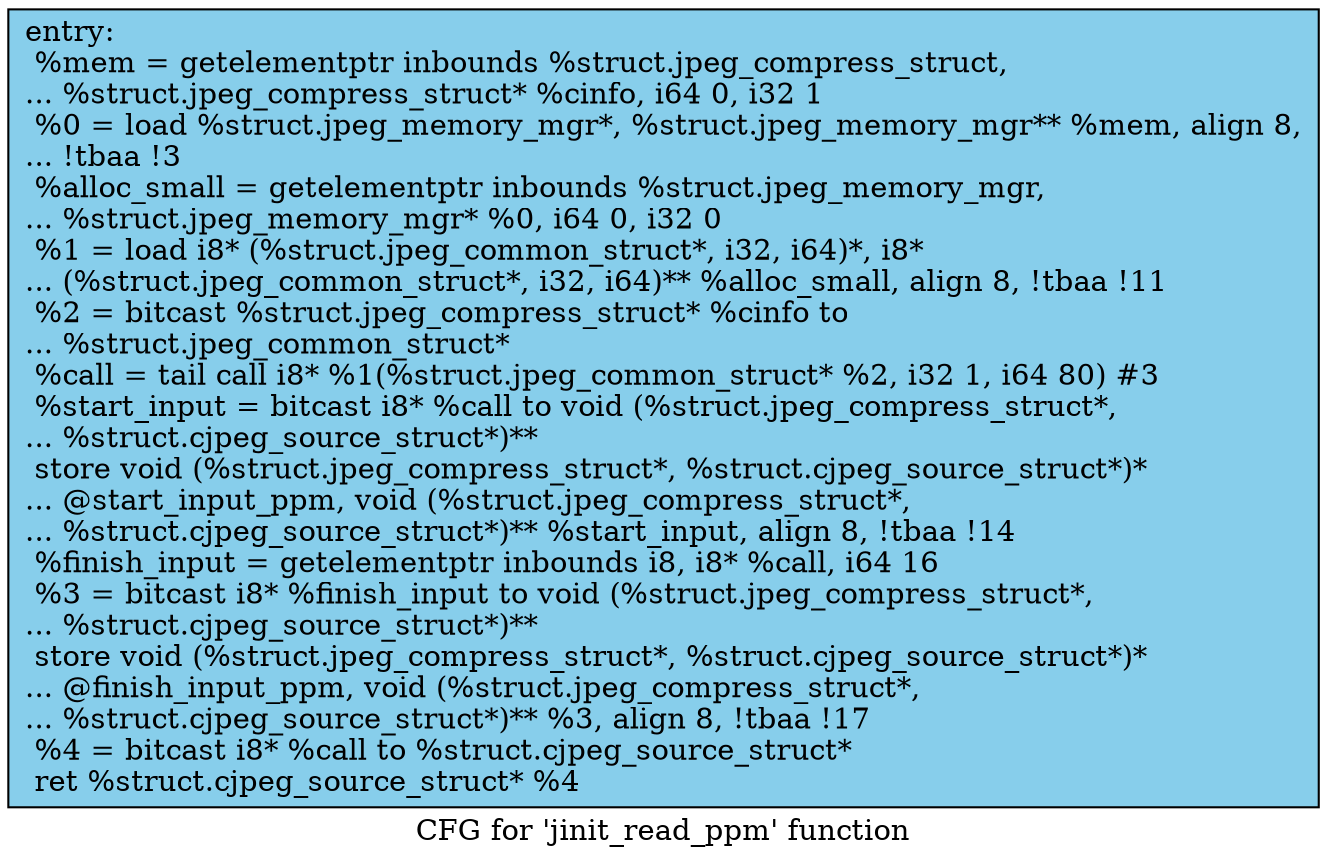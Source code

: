 digraph "CFG for 'jinit_read_ppm' function" {
	label="CFG for 'jinit_read_ppm' function";

	Node0x57e25a0 [shape=record, style = filled, fillcolor = skyblue, label="{entry:\l  %mem = getelementptr inbounds %struct.jpeg_compress_struct,\l... %struct.jpeg_compress_struct* %cinfo, i64 0, i32 1\l  %0 = load %struct.jpeg_memory_mgr*, %struct.jpeg_memory_mgr** %mem, align 8,\l... !tbaa !3\l  %alloc_small = getelementptr inbounds %struct.jpeg_memory_mgr,\l... %struct.jpeg_memory_mgr* %0, i64 0, i32 0\l  %1 = load i8* (%struct.jpeg_common_struct*, i32, i64)*, i8*\l... (%struct.jpeg_common_struct*, i32, i64)** %alloc_small, align 8, !tbaa !11\l  %2 = bitcast %struct.jpeg_compress_struct* %cinfo to\l... %struct.jpeg_common_struct*\l  %call = tail call i8* %1(%struct.jpeg_common_struct* %2, i32 1, i64 80) #3\l  %start_input = bitcast i8* %call to void (%struct.jpeg_compress_struct*,\l... %struct.cjpeg_source_struct*)**\l  store void (%struct.jpeg_compress_struct*, %struct.cjpeg_source_struct*)*\l... @start_input_ppm, void (%struct.jpeg_compress_struct*,\l... %struct.cjpeg_source_struct*)** %start_input, align 8, !tbaa !14\l  %finish_input = getelementptr inbounds i8, i8* %call, i64 16\l  %3 = bitcast i8* %finish_input to void (%struct.jpeg_compress_struct*,\l... %struct.cjpeg_source_struct*)**\l  store void (%struct.jpeg_compress_struct*, %struct.cjpeg_source_struct*)*\l... @finish_input_ppm, void (%struct.jpeg_compress_struct*,\l... %struct.cjpeg_source_struct*)** %3, align 8, !tbaa !17\l  %4 = bitcast i8* %call to %struct.cjpeg_source_struct*\l  ret %struct.cjpeg_source_struct* %4\l}"];
}
